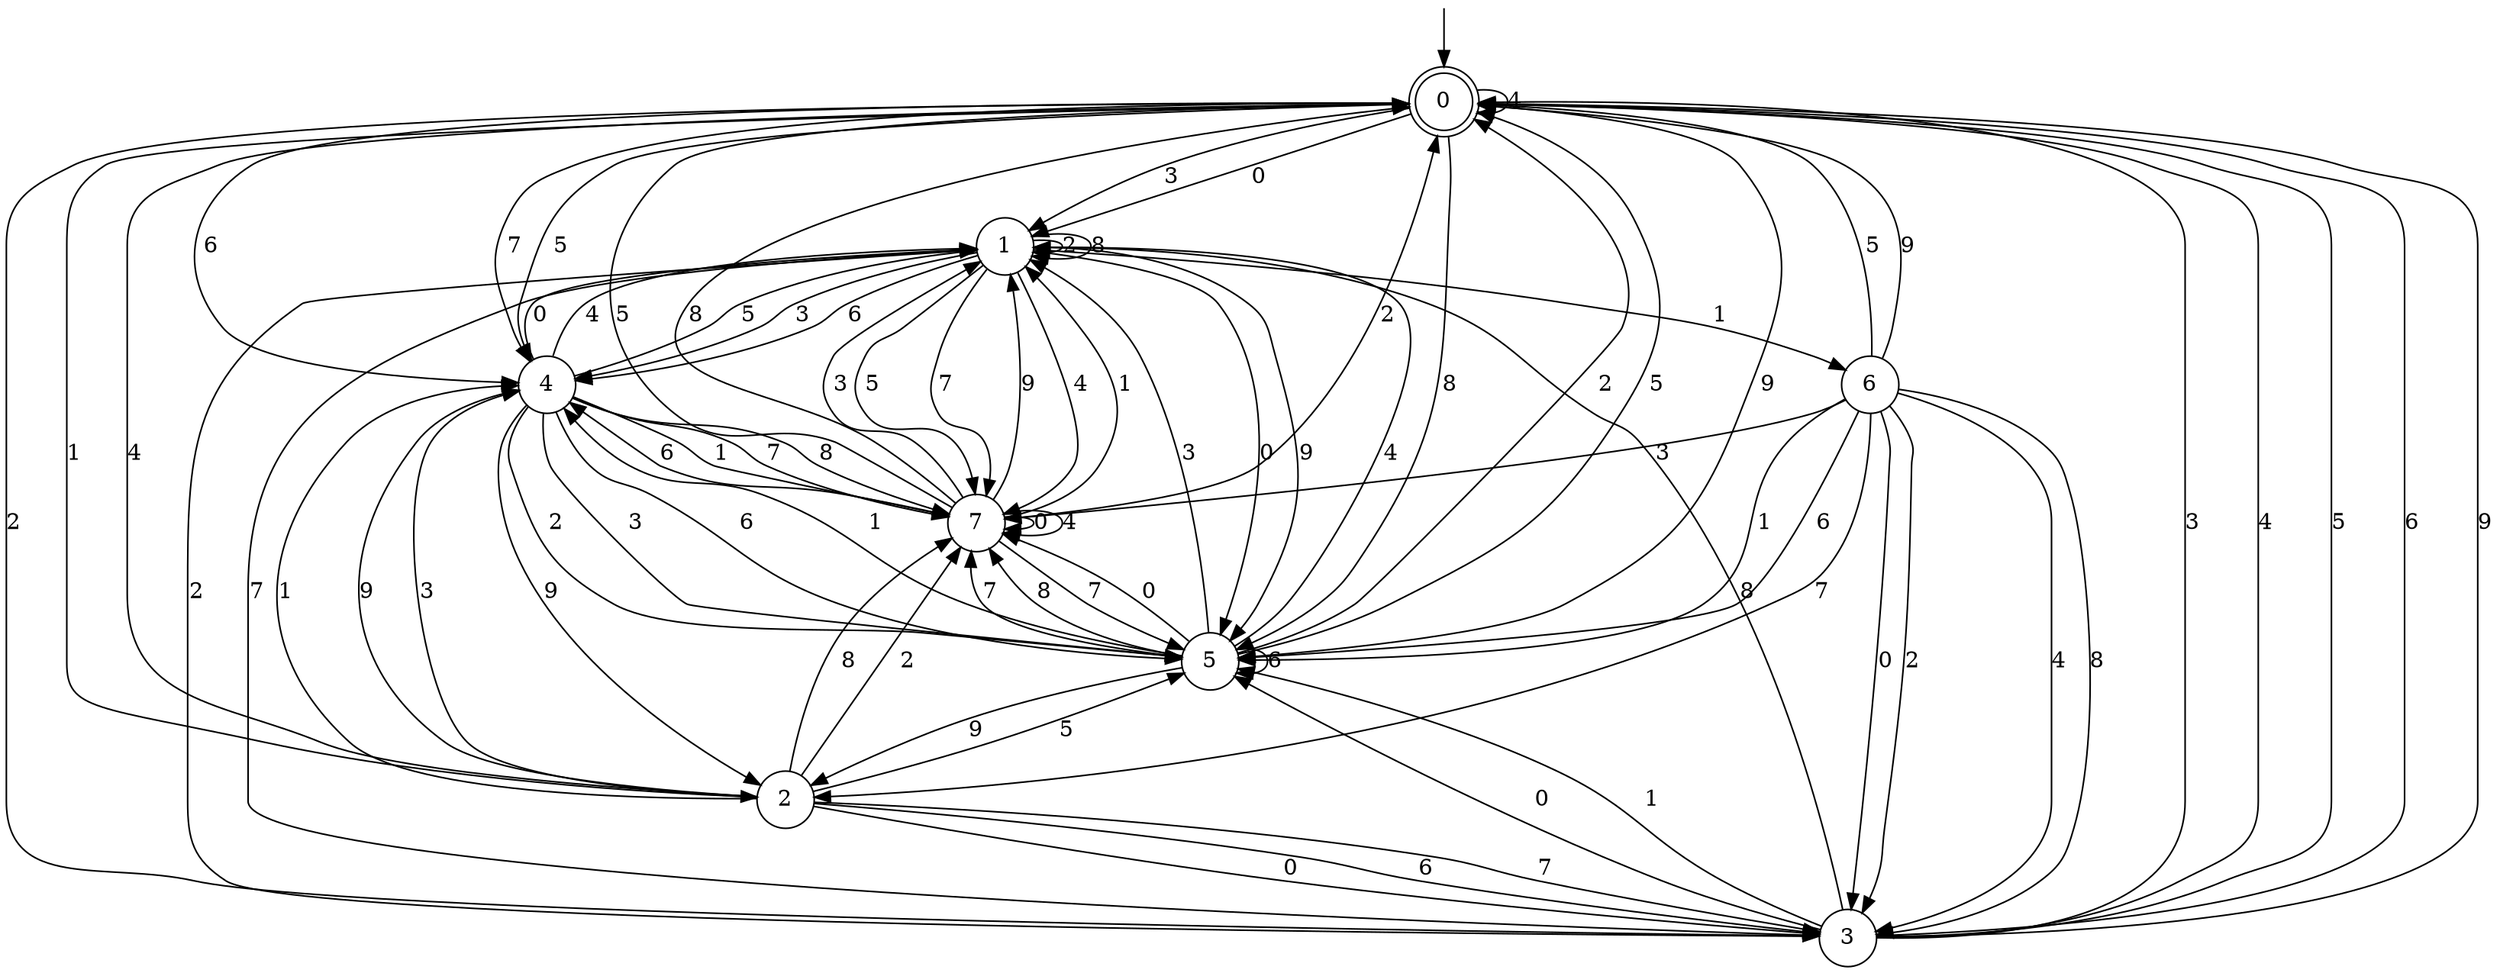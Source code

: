digraph g {

	s0 [shape="doublecircle" label="0"];
	s1 [shape="circle" label="1"];
	s2 [shape="circle" label="2"];
	s3 [shape="circle" label="3"];
	s4 [shape="circle" label="4"];
	s5 [shape="circle" label="5"];
	s6 [shape="circle" label="6"];
	s7 [shape="circle" label="7"];
	s0 -> s1 [label="0"];
	s0 -> s2 [label="1"];
	s0 -> s3 [label="2"];
	s0 -> s1 [label="3"];
	s0 -> s0 [label="4"];
	s0 -> s4 [label="5"];
	s0 -> s4 [label="6"];
	s0 -> s4 [label="7"];
	s0 -> s5 [label="8"];
	s0 -> s5 [label="9"];
	s1 -> s5 [label="0"];
	s1 -> s6 [label="1"];
	s1 -> s1 [label="2"];
	s1 -> s4 [label="3"];
	s1 -> s7 [label="4"];
	s1 -> s7 [label="5"];
	s1 -> s4 [label="6"];
	s1 -> s7 [label="7"];
	s1 -> s1 [label="8"];
	s1 -> s5 [label="9"];
	s2 -> s3 [label="0"];
	s2 -> s4 [label="1"];
	s2 -> s7 [label="2"];
	s2 -> s4 [label="3"];
	s2 -> s0 [label="4"];
	s2 -> s5 [label="5"];
	s2 -> s3 [label="6"];
	s2 -> s3 [label="7"];
	s2 -> s7 [label="8"];
	s2 -> s4 [label="9"];
	s3 -> s5 [label="0"];
	s3 -> s5 [label="1"];
	s3 -> s1 [label="2"];
	s3 -> s0 [label="3"];
	s3 -> s0 [label="4"];
	s3 -> s0 [label="5"];
	s3 -> s0 [label="6"];
	s3 -> s1 [label="7"];
	s3 -> s1 [label="8"];
	s3 -> s0 [label="9"];
	s4 -> s1 [label="0"];
	s4 -> s7 [label="1"];
	s4 -> s5 [label="2"];
	s4 -> s5 [label="3"];
	s4 -> s1 [label="4"];
	s4 -> s1 [label="5"];
	s4 -> s5 [label="6"];
	s4 -> s7 [label="7"];
	s4 -> s7 [label="8"];
	s4 -> s2 [label="9"];
	s5 -> s7 [label="0"];
	s5 -> s4 [label="1"];
	s5 -> s0 [label="2"];
	s5 -> s1 [label="3"];
	s5 -> s1 [label="4"];
	s5 -> s0 [label="5"];
	s5 -> s5 [label="6"];
	s5 -> s7 [label="7"];
	s5 -> s7 [label="8"];
	s5 -> s2 [label="9"];
	s6 -> s3 [label="0"];
	s6 -> s5 [label="1"];
	s6 -> s3 [label="2"];
	s6 -> s7 [label="3"];
	s6 -> s3 [label="4"];
	s6 -> s0 [label="5"];
	s6 -> s5 [label="6"];
	s6 -> s2 [label="7"];
	s6 -> s3 [label="8"];
	s6 -> s0 [label="9"];
	s7 -> s7 [label="0"];
	s7 -> s1 [label="1"];
	s7 -> s0 [label="2"];
	s7 -> s1 [label="3"];
	s7 -> s7 [label="4"];
	s7 -> s0 [label="5"];
	s7 -> s4 [label="6"];
	s7 -> s5 [label="7"];
	s7 -> s0 [label="8"];
	s7 -> s1 [label="9"];

__start0 [label="" shape="none" width="0" height="0"];
__start0 -> s0;

}
